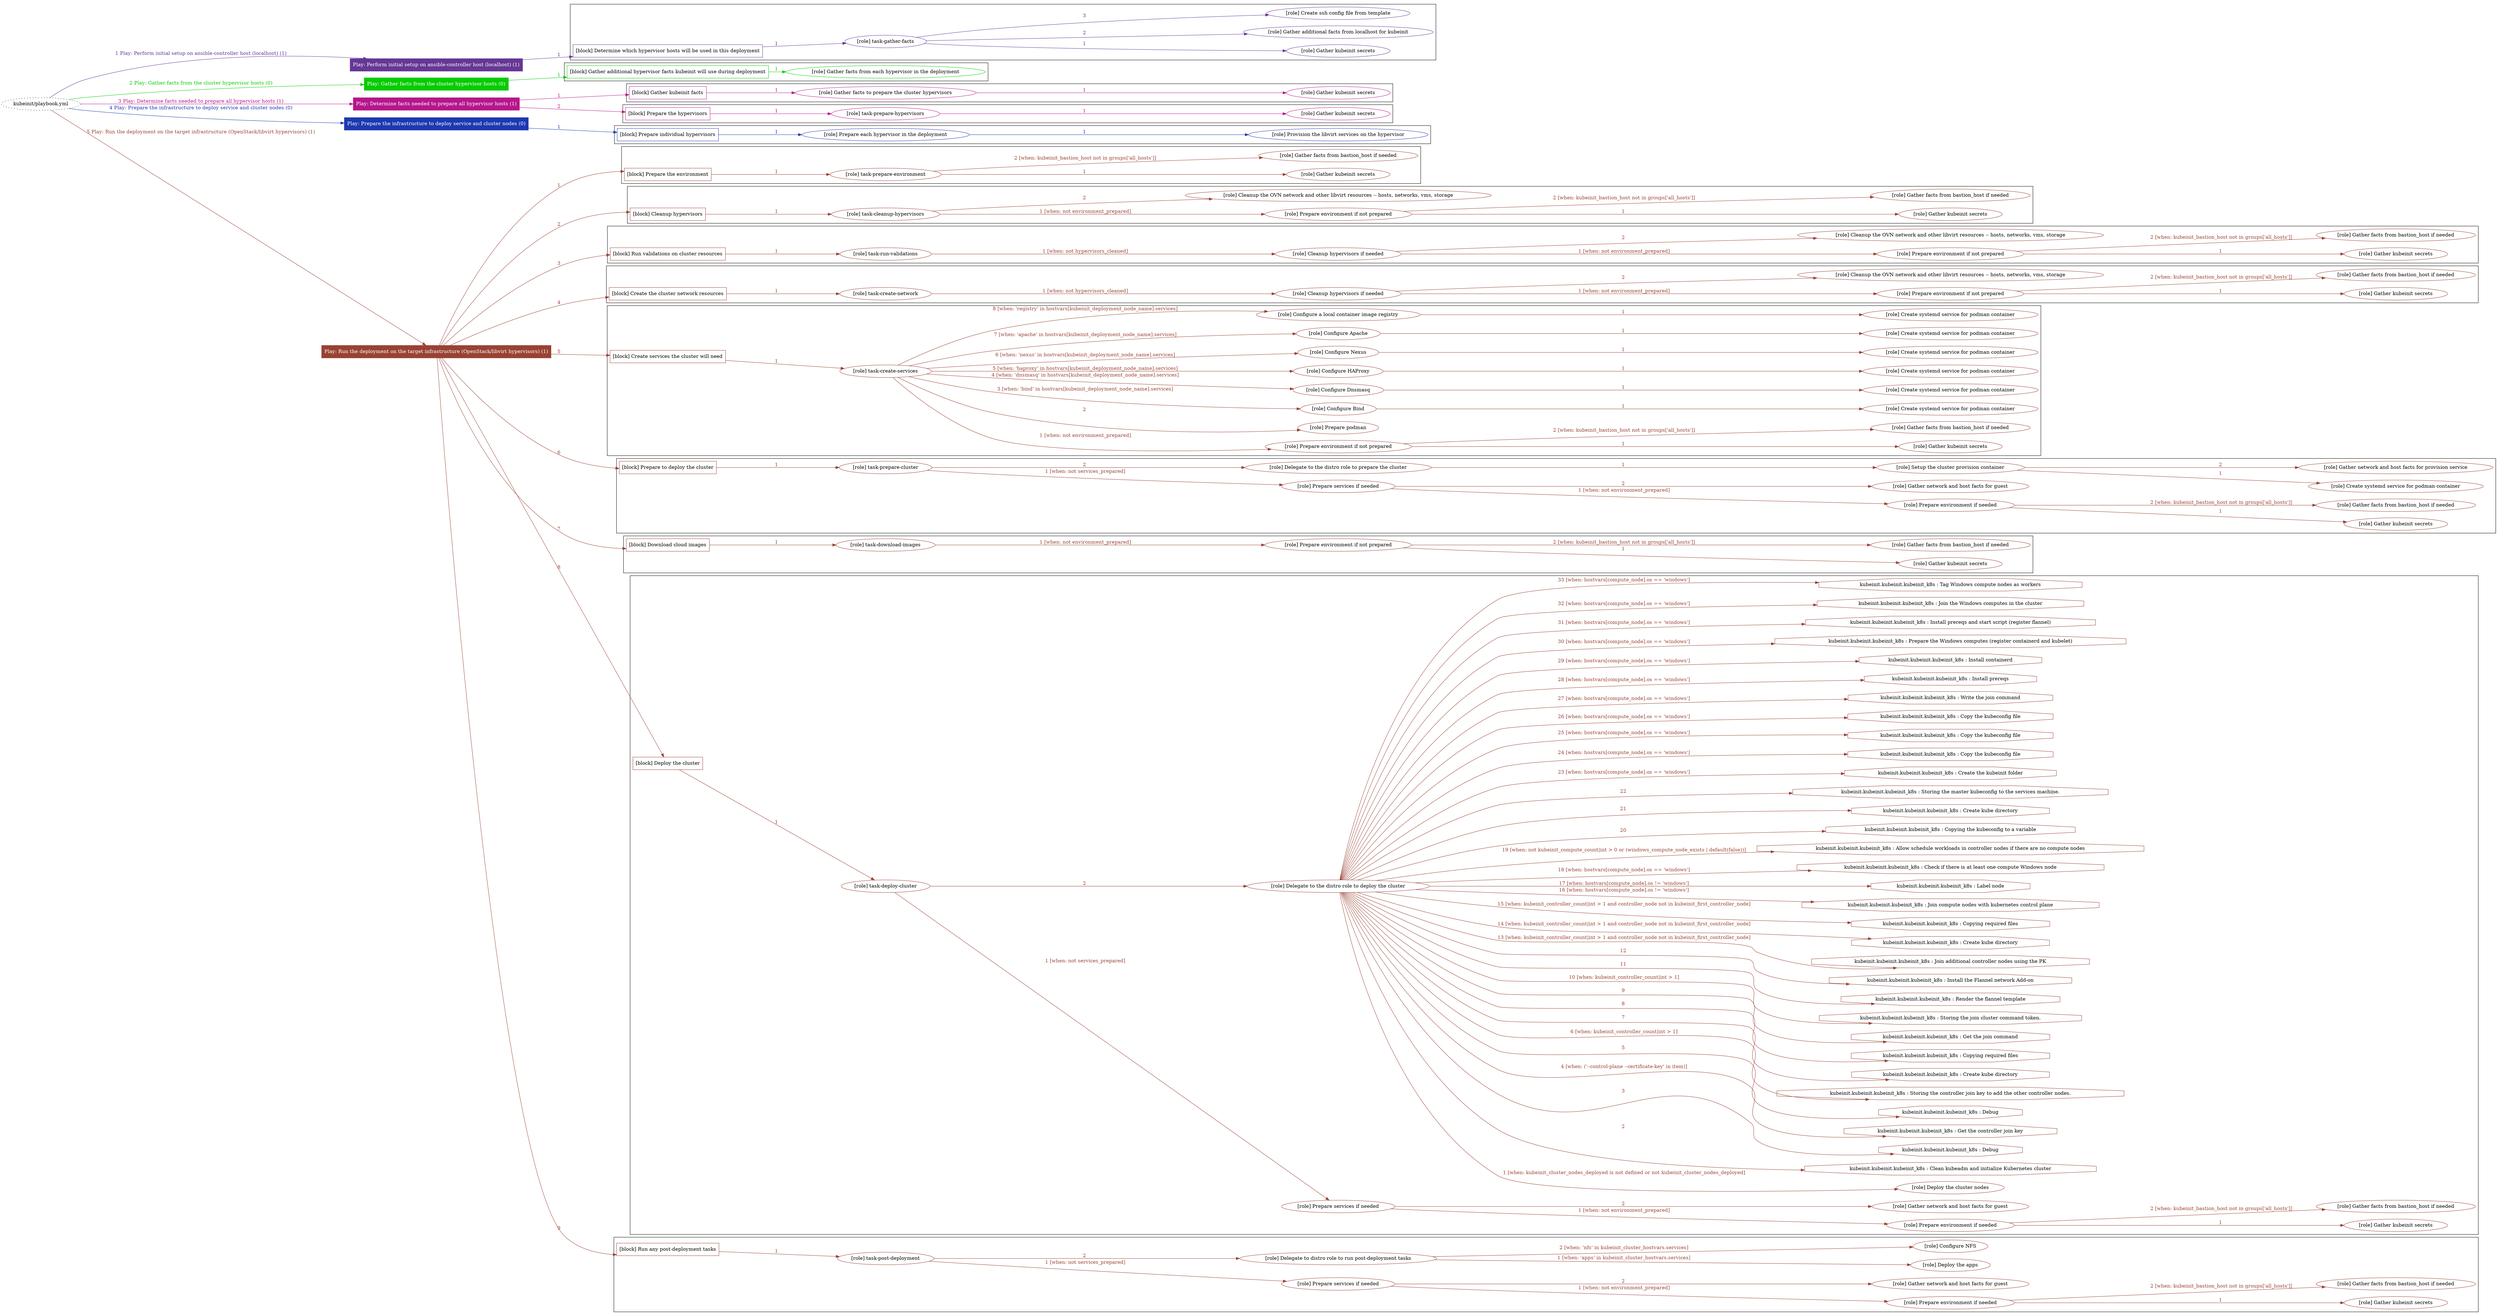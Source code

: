 digraph {
	graph [concentrate=true ordering=in rankdir=LR ratio=fill]
	edge [esep=5 sep=10]
	"kubeinit/playbook.yml" [URL="/home/runner/work/kubeinit/kubeinit/kubeinit/playbook.yml" id=playbook_f96f3fa9 style=dotted]
	"kubeinit/playbook.yml" -> play_aec3c7cb [label="1 Play: Perform initial setup on ansible-controller host (localhost) (1)" color="#663795" fontcolor="#663795" id=edge_play_aec3c7cb labeltooltip="1 Play: Perform initial setup on ansible-controller host (localhost) (1)" tooltip="1 Play: Perform initial setup on ansible-controller host (localhost) (1)"]
	subgraph "Play: Perform initial setup on ansible-controller host (localhost) (1)" {
		play_aec3c7cb [label="Play: Perform initial setup on ansible-controller host (localhost) (1)" URL="/home/runner/work/kubeinit/kubeinit/kubeinit/playbook.yml" color="#663795" fontcolor="#ffffff" id=play_aec3c7cb shape=box style=filled tooltip=localhost]
		play_aec3c7cb -> block_05f778cb [label=1 color="#663795" fontcolor="#663795" id=edge_block_05f778cb labeltooltip=1 tooltip=1]
		subgraph cluster_block_05f778cb {
			block_05f778cb [label="[block] Determine which hypervisor hosts will be used in this deployment" URL="/home/runner/work/kubeinit/kubeinit/kubeinit/playbook.yml" color="#663795" id=block_05f778cb labeltooltip="Determine which hypervisor hosts will be used in this deployment" shape=box tooltip="Determine which hypervisor hosts will be used in this deployment"]
			block_05f778cb -> role_9c7c1bd8 [label="1 " color="#663795" fontcolor="#663795" id=edge_role_9c7c1bd8 labeltooltip="1 " tooltip="1 "]
			subgraph "task-gather-facts" {
				role_9c7c1bd8 [label="[role] task-gather-facts" URL="/home/runner/work/kubeinit/kubeinit/kubeinit/playbook.yml" color="#663795" id=role_9c7c1bd8 tooltip="task-gather-facts"]
				role_9c7c1bd8 -> role_81846a9e [label="1 " color="#663795" fontcolor="#663795" id=edge_role_81846a9e labeltooltip="1 " tooltip="1 "]
				subgraph "Gather kubeinit secrets" {
					role_81846a9e [label="[role] Gather kubeinit secrets" URL="/home/runner/.ansible/collections/ansible_collections/kubeinit/kubeinit/roles/kubeinit_prepare/tasks/build_hypervisors_group.yml" color="#663795" id=role_81846a9e tooltip="Gather kubeinit secrets"]
				}
				role_9c7c1bd8 -> role_3d1c786e [label="2 " color="#663795" fontcolor="#663795" id=edge_role_3d1c786e labeltooltip="2 " tooltip="2 "]
				subgraph "Gather additional facts from localhost for kubeinit" {
					role_3d1c786e [label="[role] Gather additional facts from localhost for kubeinit" URL="/home/runner/.ansible/collections/ansible_collections/kubeinit/kubeinit/roles/kubeinit_prepare/tasks/build_hypervisors_group.yml" color="#663795" id=role_3d1c786e tooltip="Gather additional facts from localhost for kubeinit"]
				}
				role_9c7c1bd8 -> role_dae34c79 [label="3 " color="#663795" fontcolor="#663795" id=edge_role_dae34c79 labeltooltip="3 " tooltip="3 "]
				subgraph "Create ssh config file from template" {
					role_dae34c79 [label="[role] Create ssh config file from template" URL="/home/runner/.ansible/collections/ansible_collections/kubeinit/kubeinit/roles/kubeinit_prepare/tasks/build_hypervisors_group.yml" color="#663795" id=role_dae34c79 tooltip="Create ssh config file from template"]
				}
			}
		}
	}
	"kubeinit/playbook.yml" -> play_0cb3fc56 [label="2 Play: Gather facts from the cluster hypervisor hosts (0)" color="#07cb01" fontcolor="#07cb01" id=edge_play_0cb3fc56 labeltooltip="2 Play: Gather facts from the cluster hypervisor hosts (0)" tooltip="2 Play: Gather facts from the cluster hypervisor hosts (0)"]
	subgraph "Play: Gather facts from the cluster hypervisor hosts (0)" {
		play_0cb3fc56 [label="Play: Gather facts from the cluster hypervisor hosts (0)" URL="/home/runner/work/kubeinit/kubeinit/kubeinit/playbook.yml" color="#07cb01" fontcolor="#ffffff" id=play_0cb3fc56 shape=box style=filled tooltip="Play: Gather facts from the cluster hypervisor hosts (0)"]
		play_0cb3fc56 -> block_a815e21c [label=1 color="#07cb01" fontcolor="#07cb01" id=edge_block_a815e21c labeltooltip=1 tooltip=1]
		subgraph cluster_block_a815e21c {
			block_a815e21c [label="[block] Gather additional hypervisor facts kubeinit will use during deployment" URL="/home/runner/work/kubeinit/kubeinit/kubeinit/playbook.yml" color="#07cb01" id=block_a815e21c labeltooltip="Gather additional hypervisor facts kubeinit will use during deployment" shape=box tooltip="Gather additional hypervisor facts kubeinit will use during deployment"]
			block_a815e21c -> role_4f62fc64 [label="1 " color="#07cb01" fontcolor="#07cb01" id=edge_role_4f62fc64 labeltooltip="1 " tooltip="1 "]
			subgraph "Gather facts from each hypervisor in the deployment" {
				role_4f62fc64 [label="[role] Gather facts from each hypervisor in the deployment" URL="/home/runner/work/kubeinit/kubeinit/kubeinit/playbook.yml" color="#07cb01" id=role_4f62fc64 tooltip="Gather facts from each hypervisor in the deployment"]
			}
		}
	}
	"kubeinit/playbook.yml" -> play_75da4a4b [label="3 Play: Determine facts needed to prepare all hypervisor hosts (1)" color="#b6168c" fontcolor="#b6168c" id=edge_play_75da4a4b labeltooltip="3 Play: Determine facts needed to prepare all hypervisor hosts (1)" tooltip="3 Play: Determine facts needed to prepare all hypervisor hosts (1)"]
	subgraph "Play: Determine facts needed to prepare all hypervisor hosts (1)" {
		play_75da4a4b [label="Play: Determine facts needed to prepare all hypervisor hosts (1)" URL="/home/runner/work/kubeinit/kubeinit/kubeinit/playbook.yml" color="#b6168c" fontcolor="#ffffff" id=play_75da4a4b shape=box style=filled tooltip=localhost]
		play_75da4a4b -> block_38746088 [label=1 color="#b6168c" fontcolor="#b6168c" id=edge_block_38746088 labeltooltip=1 tooltip=1]
		subgraph cluster_block_38746088 {
			block_38746088 [label="[block] Gather kubeinit facts" URL="/home/runner/work/kubeinit/kubeinit/kubeinit/playbook.yml" color="#b6168c" id=block_38746088 labeltooltip="Gather kubeinit facts" shape=box tooltip="Gather kubeinit facts"]
			block_38746088 -> role_5986e239 [label="1 " color="#b6168c" fontcolor="#b6168c" id=edge_role_5986e239 labeltooltip="1 " tooltip="1 "]
			subgraph "Gather facts to prepare the cluster hypervisors" {
				role_5986e239 [label="[role] Gather facts to prepare the cluster hypervisors" URL="/home/runner/work/kubeinit/kubeinit/kubeinit/playbook.yml" color="#b6168c" id=role_5986e239 tooltip="Gather facts to prepare the cluster hypervisors"]
				role_5986e239 -> role_05c401fb [label="1 " color="#b6168c" fontcolor="#b6168c" id=edge_role_05c401fb labeltooltip="1 " tooltip="1 "]
				subgraph "Gather kubeinit secrets" {
					role_05c401fb [label="[role] Gather kubeinit secrets" URL="/home/runner/.ansible/collections/ansible_collections/kubeinit/kubeinit/roles/kubeinit_prepare/tasks/gather_kubeinit_facts.yml" color="#b6168c" id=role_05c401fb tooltip="Gather kubeinit secrets"]
				}
			}
		}
		play_75da4a4b -> block_d616ace9 [label=2 color="#b6168c" fontcolor="#b6168c" id=edge_block_d616ace9 labeltooltip=2 tooltip=2]
		subgraph cluster_block_d616ace9 {
			block_d616ace9 [label="[block] Prepare the hypervisors" URL="/home/runner/work/kubeinit/kubeinit/kubeinit/playbook.yml" color="#b6168c" id=block_d616ace9 labeltooltip="Prepare the hypervisors" shape=box tooltip="Prepare the hypervisors"]
			block_d616ace9 -> role_174b78f5 [label="1 " color="#b6168c" fontcolor="#b6168c" id=edge_role_174b78f5 labeltooltip="1 " tooltip="1 "]
			subgraph "task-prepare-hypervisors" {
				role_174b78f5 [label="[role] task-prepare-hypervisors" URL="/home/runner/work/kubeinit/kubeinit/kubeinit/playbook.yml" color="#b6168c" id=role_174b78f5 tooltip="task-prepare-hypervisors"]
				role_174b78f5 -> role_07d82dcc [label="1 " color="#b6168c" fontcolor="#b6168c" id=edge_role_07d82dcc labeltooltip="1 " tooltip="1 "]
				subgraph "Gather kubeinit secrets" {
					role_07d82dcc [label="[role] Gather kubeinit secrets" URL="/home/runner/.ansible/collections/ansible_collections/kubeinit/kubeinit/roles/kubeinit_prepare/tasks/gather_kubeinit_facts.yml" color="#b6168c" id=role_07d82dcc tooltip="Gather kubeinit secrets"]
				}
			}
		}
	}
	"kubeinit/playbook.yml" -> play_1bdc735d [label="4 Play: Prepare the infrastructure to deploy service and cluster nodes (0)" color="#1c39b0" fontcolor="#1c39b0" id=edge_play_1bdc735d labeltooltip="4 Play: Prepare the infrastructure to deploy service and cluster nodes (0)" tooltip="4 Play: Prepare the infrastructure to deploy service and cluster nodes (0)"]
	subgraph "Play: Prepare the infrastructure to deploy service and cluster nodes (0)" {
		play_1bdc735d [label="Play: Prepare the infrastructure to deploy service and cluster nodes (0)" URL="/home/runner/work/kubeinit/kubeinit/kubeinit/playbook.yml" color="#1c39b0" fontcolor="#ffffff" id=play_1bdc735d shape=box style=filled tooltip="Play: Prepare the infrastructure to deploy service and cluster nodes (0)"]
		play_1bdc735d -> block_811ba7fc [label=1 color="#1c39b0" fontcolor="#1c39b0" id=edge_block_811ba7fc labeltooltip=1 tooltip=1]
		subgraph cluster_block_811ba7fc {
			block_811ba7fc [label="[block] Prepare individual hypervisors" URL="/home/runner/work/kubeinit/kubeinit/kubeinit/playbook.yml" color="#1c39b0" id=block_811ba7fc labeltooltip="Prepare individual hypervisors" shape=box tooltip="Prepare individual hypervisors"]
			block_811ba7fc -> role_67441ead [label="1 " color="#1c39b0" fontcolor="#1c39b0" id=edge_role_67441ead labeltooltip="1 " tooltip="1 "]
			subgraph "Prepare each hypervisor in the deployment" {
				role_67441ead [label="[role] Prepare each hypervisor in the deployment" URL="/home/runner/work/kubeinit/kubeinit/kubeinit/playbook.yml" color="#1c39b0" id=role_67441ead tooltip="Prepare each hypervisor in the deployment"]
				role_67441ead -> role_dcf3b920 [label="1 " color="#1c39b0" fontcolor="#1c39b0" id=edge_role_dcf3b920 labeltooltip="1 " tooltip="1 "]
				subgraph "Provision the libvirt services on the hypervisor" {
					role_dcf3b920 [label="[role] Provision the libvirt services on the hypervisor" URL="/home/runner/.ansible/collections/ansible_collections/kubeinit/kubeinit/roles/kubeinit_prepare/tasks/prepare_hypervisor.yml" color="#1c39b0" id=role_dcf3b920 tooltip="Provision the libvirt services on the hypervisor"]
				}
			}
		}
	}
	"kubeinit/playbook.yml" -> play_3c25a0c4 [label="5 Play: Run the deployment on the target infrastructure (OpenStack/libvirt hypervisors) (1)" color="#994233" fontcolor="#994233" id=edge_play_3c25a0c4 labeltooltip="5 Play: Run the deployment on the target infrastructure (OpenStack/libvirt hypervisors) (1)" tooltip="5 Play: Run the deployment on the target infrastructure (OpenStack/libvirt hypervisors) (1)"]
	subgraph "Play: Run the deployment on the target infrastructure (OpenStack/libvirt hypervisors) (1)" {
		play_3c25a0c4 [label="Play: Run the deployment on the target infrastructure (OpenStack/libvirt hypervisors) (1)" URL="/home/runner/work/kubeinit/kubeinit/kubeinit/playbook.yml" color="#994233" fontcolor="#ffffff" id=play_3c25a0c4 shape=box style=filled tooltip=localhost]
		play_3c25a0c4 -> block_58b02341 [label=1 color="#994233" fontcolor="#994233" id=edge_block_58b02341 labeltooltip=1 tooltip=1]
		subgraph cluster_block_58b02341 {
			block_58b02341 [label="[block] Prepare the environment" URL="/home/runner/work/kubeinit/kubeinit/kubeinit/playbook.yml" color="#994233" id=block_58b02341 labeltooltip="Prepare the environment" shape=box tooltip="Prepare the environment"]
			block_58b02341 -> role_ea34195d [label="1 " color="#994233" fontcolor="#994233" id=edge_role_ea34195d labeltooltip="1 " tooltip="1 "]
			subgraph "task-prepare-environment" {
				role_ea34195d [label="[role] task-prepare-environment" URL="/home/runner/work/kubeinit/kubeinit/kubeinit/playbook.yml" color="#994233" id=role_ea34195d tooltip="task-prepare-environment"]
				role_ea34195d -> role_36fb1da9 [label="1 " color="#994233" fontcolor="#994233" id=edge_role_36fb1da9 labeltooltip="1 " tooltip="1 "]
				subgraph "Gather kubeinit secrets" {
					role_36fb1da9 [label="[role] Gather kubeinit secrets" URL="/home/runner/.ansible/collections/ansible_collections/kubeinit/kubeinit/roles/kubeinit_prepare/tasks/gather_kubeinit_facts.yml" color="#994233" id=role_36fb1da9 tooltip="Gather kubeinit secrets"]
				}
				role_ea34195d -> role_6c4feed4 [label="2 [when: kubeinit_bastion_host not in groups['all_hosts']]" color="#994233" fontcolor="#994233" id=edge_role_6c4feed4 labeltooltip="2 [when: kubeinit_bastion_host not in groups['all_hosts']]" tooltip="2 [when: kubeinit_bastion_host not in groups['all_hosts']]"]
				subgraph "Gather facts from bastion_host if needed" {
					role_6c4feed4 [label="[role] Gather facts from bastion_host if needed" URL="/home/runner/.ansible/collections/ansible_collections/kubeinit/kubeinit/roles/kubeinit_prepare/tasks/main.yml" color="#994233" id=role_6c4feed4 tooltip="Gather facts from bastion_host if needed"]
				}
			}
		}
		play_3c25a0c4 -> block_2bbed6a7 [label=2 color="#994233" fontcolor="#994233" id=edge_block_2bbed6a7 labeltooltip=2 tooltip=2]
		subgraph cluster_block_2bbed6a7 {
			block_2bbed6a7 [label="[block] Cleanup hypervisors" URL="/home/runner/work/kubeinit/kubeinit/kubeinit/playbook.yml" color="#994233" id=block_2bbed6a7 labeltooltip="Cleanup hypervisors" shape=box tooltip="Cleanup hypervisors"]
			block_2bbed6a7 -> role_1b03c4cc [label="1 " color="#994233" fontcolor="#994233" id=edge_role_1b03c4cc labeltooltip="1 " tooltip="1 "]
			subgraph "task-cleanup-hypervisors" {
				role_1b03c4cc [label="[role] task-cleanup-hypervisors" URL="/home/runner/work/kubeinit/kubeinit/kubeinit/playbook.yml" color="#994233" id=role_1b03c4cc tooltip="task-cleanup-hypervisors"]
				role_1b03c4cc -> role_ef06d37c [label="1 [when: not environment_prepared]" color="#994233" fontcolor="#994233" id=edge_role_ef06d37c labeltooltip="1 [when: not environment_prepared]" tooltip="1 [when: not environment_prepared]"]
				subgraph "Prepare environment if not prepared" {
					role_ef06d37c [label="[role] Prepare environment if not prepared" URL="/home/runner/.ansible/collections/ansible_collections/kubeinit/kubeinit/roles/kubeinit_libvirt/tasks/cleanup_hypervisors.yml" color="#994233" id=role_ef06d37c tooltip="Prepare environment if not prepared"]
					role_ef06d37c -> role_74f1fec1 [label="1 " color="#994233" fontcolor="#994233" id=edge_role_74f1fec1 labeltooltip="1 " tooltip="1 "]
					subgraph "Gather kubeinit secrets" {
						role_74f1fec1 [label="[role] Gather kubeinit secrets" URL="/home/runner/.ansible/collections/ansible_collections/kubeinit/kubeinit/roles/kubeinit_prepare/tasks/gather_kubeinit_facts.yml" color="#994233" id=role_74f1fec1 tooltip="Gather kubeinit secrets"]
					}
					role_ef06d37c -> role_f5ab724f [label="2 [when: kubeinit_bastion_host not in groups['all_hosts']]" color="#994233" fontcolor="#994233" id=edge_role_f5ab724f labeltooltip="2 [when: kubeinit_bastion_host not in groups['all_hosts']]" tooltip="2 [when: kubeinit_bastion_host not in groups['all_hosts']]"]
					subgraph "Gather facts from bastion_host if needed" {
						role_f5ab724f [label="[role] Gather facts from bastion_host if needed" URL="/home/runner/.ansible/collections/ansible_collections/kubeinit/kubeinit/roles/kubeinit_prepare/tasks/main.yml" color="#994233" id=role_f5ab724f tooltip="Gather facts from bastion_host if needed"]
					}
				}
				role_1b03c4cc -> role_42e23e39 [label="2 " color="#994233" fontcolor="#994233" id=edge_role_42e23e39 labeltooltip="2 " tooltip="2 "]
				subgraph "Cleanup the OVN network and other libvirt resources -- hosts, networks, vms, storage" {
					role_42e23e39 [label="[role] Cleanup the OVN network and other libvirt resources -- hosts, networks, vms, storage" URL="/home/runner/.ansible/collections/ansible_collections/kubeinit/kubeinit/roles/kubeinit_libvirt/tasks/cleanup_hypervisors.yml" color="#994233" id=role_42e23e39 tooltip="Cleanup the OVN network and other libvirt resources -- hosts, networks, vms, storage"]
				}
			}
		}
		play_3c25a0c4 -> block_302e526f [label=3 color="#994233" fontcolor="#994233" id=edge_block_302e526f labeltooltip=3 tooltip=3]
		subgraph cluster_block_302e526f {
			block_302e526f [label="[block] Run validations on cluster resources" URL="/home/runner/work/kubeinit/kubeinit/kubeinit/playbook.yml" color="#994233" id=block_302e526f labeltooltip="Run validations on cluster resources" shape=box tooltip="Run validations on cluster resources"]
			block_302e526f -> role_7fe52261 [label="1 " color="#994233" fontcolor="#994233" id=edge_role_7fe52261 labeltooltip="1 " tooltip="1 "]
			subgraph "task-run-validations" {
				role_7fe52261 [label="[role] task-run-validations" URL="/home/runner/work/kubeinit/kubeinit/kubeinit/playbook.yml" color="#994233" id=role_7fe52261 tooltip="task-run-validations"]
				role_7fe52261 -> role_01888fa5 [label="1 [when: not hypervisors_cleaned]" color="#994233" fontcolor="#994233" id=edge_role_01888fa5 labeltooltip="1 [when: not hypervisors_cleaned]" tooltip="1 [when: not hypervisors_cleaned]"]
				subgraph "Cleanup hypervisors if needed" {
					role_01888fa5 [label="[role] Cleanup hypervisors if needed" URL="/home/runner/.ansible/collections/ansible_collections/kubeinit/kubeinit/roles/kubeinit_validations/tasks/main.yml" color="#994233" id=role_01888fa5 tooltip="Cleanup hypervisors if needed"]
					role_01888fa5 -> role_a60b2408 [label="1 [when: not environment_prepared]" color="#994233" fontcolor="#994233" id=edge_role_a60b2408 labeltooltip="1 [when: not environment_prepared]" tooltip="1 [when: not environment_prepared]"]
					subgraph "Prepare environment if not prepared" {
						role_a60b2408 [label="[role] Prepare environment if not prepared" URL="/home/runner/.ansible/collections/ansible_collections/kubeinit/kubeinit/roles/kubeinit_libvirt/tasks/cleanup_hypervisors.yml" color="#994233" id=role_a60b2408 tooltip="Prepare environment if not prepared"]
						role_a60b2408 -> role_68244581 [label="1 " color="#994233" fontcolor="#994233" id=edge_role_68244581 labeltooltip="1 " tooltip="1 "]
						subgraph "Gather kubeinit secrets" {
							role_68244581 [label="[role] Gather kubeinit secrets" URL="/home/runner/.ansible/collections/ansible_collections/kubeinit/kubeinit/roles/kubeinit_prepare/tasks/gather_kubeinit_facts.yml" color="#994233" id=role_68244581 tooltip="Gather kubeinit secrets"]
						}
						role_a60b2408 -> role_b91ca5e0 [label="2 [when: kubeinit_bastion_host not in groups['all_hosts']]" color="#994233" fontcolor="#994233" id=edge_role_b91ca5e0 labeltooltip="2 [when: kubeinit_bastion_host not in groups['all_hosts']]" tooltip="2 [when: kubeinit_bastion_host not in groups['all_hosts']]"]
						subgraph "Gather facts from bastion_host if needed" {
							role_b91ca5e0 [label="[role] Gather facts from bastion_host if needed" URL="/home/runner/.ansible/collections/ansible_collections/kubeinit/kubeinit/roles/kubeinit_prepare/tasks/main.yml" color="#994233" id=role_b91ca5e0 tooltip="Gather facts from bastion_host if needed"]
						}
					}
					role_01888fa5 -> role_f4f8b9a3 [label="2 " color="#994233" fontcolor="#994233" id=edge_role_f4f8b9a3 labeltooltip="2 " tooltip="2 "]
					subgraph "Cleanup the OVN network and other libvirt resources -- hosts, networks, vms, storage" {
						role_f4f8b9a3 [label="[role] Cleanup the OVN network and other libvirt resources -- hosts, networks, vms, storage" URL="/home/runner/.ansible/collections/ansible_collections/kubeinit/kubeinit/roles/kubeinit_libvirt/tasks/cleanup_hypervisors.yml" color="#994233" id=role_f4f8b9a3 tooltip="Cleanup the OVN network and other libvirt resources -- hosts, networks, vms, storage"]
					}
				}
			}
		}
		play_3c25a0c4 -> block_597f382d [label=4 color="#994233" fontcolor="#994233" id=edge_block_597f382d labeltooltip=4 tooltip=4]
		subgraph cluster_block_597f382d {
			block_597f382d [label="[block] Create the cluster network resources" URL="/home/runner/work/kubeinit/kubeinit/kubeinit/playbook.yml" color="#994233" id=block_597f382d labeltooltip="Create the cluster network resources" shape=box tooltip="Create the cluster network resources"]
			block_597f382d -> role_bb3afc47 [label="1 " color="#994233" fontcolor="#994233" id=edge_role_bb3afc47 labeltooltip="1 " tooltip="1 "]
			subgraph "task-create-network" {
				role_bb3afc47 [label="[role] task-create-network" URL="/home/runner/work/kubeinit/kubeinit/kubeinit/playbook.yml" color="#994233" id=role_bb3afc47 tooltip="task-create-network"]
				role_bb3afc47 -> role_58db7e68 [label="1 [when: not hypervisors_cleaned]" color="#994233" fontcolor="#994233" id=edge_role_58db7e68 labeltooltip="1 [when: not hypervisors_cleaned]" tooltip="1 [when: not hypervisors_cleaned]"]
				subgraph "Cleanup hypervisors if needed" {
					role_58db7e68 [label="[role] Cleanup hypervisors if needed" URL="/home/runner/.ansible/collections/ansible_collections/kubeinit/kubeinit/roles/kubeinit_libvirt/tasks/create_network.yml" color="#994233" id=role_58db7e68 tooltip="Cleanup hypervisors if needed"]
					role_58db7e68 -> role_113fcab6 [label="1 [when: not environment_prepared]" color="#994233" fontcolor="#994233" id=edge_role_113fcab6 labeltooltip="1 [when: not environment_prepared]" tooltip="1 [when: not environment_prepared]"]
					subgraph "Prepare environment if not prepared" {
						role_113fcab6 [label="[role] Prepare environment if not prepared" URL="/home/runner/.ansible/collections/ansible_collections/kubeinit/kubeinit/roles/kubeinit_libvirt/tasks/cleanup_hypervisors.yml" color="#994233" id=role_113fcab6 tooltip="Prepare environment if not prepared"]
						role_113fcab6 -> role_04d333d4 [label="1 " color="#994233" fontcolor="#994233" id=edge_role_04d333d4 labeltooltip="1 " tooltip="1 "]
						subgraph "Gather kubeinit secrets" {
							role_04d333d4 [label="[role] Gather kubeinit secrets" URL="/home/runner/.ansible/collections/ansible_collections/kubeinit/kubeinit/roles/kubeinit_prepare/tasks/gather_kubeinit_facts.yml" color="#994233" id=role_04d333d4 tooltip="Gather kubeinit secrets"]
						}
						role_113fcab6 -> role_a59bc321 [label="2 [when: kubeinit_bastion_host not in groups['all_hosts']]" color="#994233" fontcolor="#994233" id=edge_role_a59bc321 labeltooltip="2 [when: kubeinit_bastion_host not in groups['all_hosts']]" tooltip="2 [when: kubeinit_bastion_host not in groups['all_hosts']]"]
						subgraph "Gather facts from bastion_host if needed" {
							role_a59bc321 [label="[role] Gather facts from bastion_host if needed" URL="/home/runner/.ansible/collections/ansible_collections/kubeinit/kubeinit/roles/kubeinit_prepare/tasks/main.yml" color="#994233" id=role_a59bc321 tooltip="Gather facts from bastion_host if needed"]
						}
					}
					role_58db7e68 -> role_1bffaf65 [label="2 " color="#994233" fontcolor="#994233" id=edge_role_1bffaf65 labeltooltip="2 " tooltip="2 "]
					subgraph "Cleanup the OVN network and other libvirt resources -- hosts, networks, vms, storage" {
						role_1bffaf65 [label="[role] Cleanup the OVN network and other libvirt resources -- hosts, networks, vms, storage" URL="/home/runner/.ansible/collections/ansible_collections/kubeinit/kubeinit/roles/kubeinit_libvirt/tasks/cleanup_hypervisors.yml" color="#994233" id=role_1bffaf65 tooltip="Cleanup the OVN network and other libvirt resources -- hosts, networks, vms, storage"]
					}
				}
			}
		}
		play_3c25a0c4 -> block_b02f0729 [label=5 color="#994233" fontcolor="#994233" id=edge_block_b02f0729 labeltooltip=5 tooltip=5]
		subgraph cluster_block_b02f0729 {
			block_b02f0729 [label="[block] Create services the cluster will need" URL="/home/runner/work/kubeinit/kubeinit/kubeinit/playbook.yml" color="#994233" id=block_b02f0729 labeltooltip="Create services the cluster will need" shape=box tooltip="Create services the cluster will need"]
			block_b02f0729 -> role_e4f91703 [label="1 " color="#994233" fontcolor="#994233" id=edge_role_e4f91703 labeltooltip="1 " tooltip="1 "]
			subgraph "task-create-services" {
				role_e4f91703 [label="[role] task-create-services" URL="/home/runner/work/kubeinit/kubeinit/kubeinit/playbook.yml" color="#994233" id=role_e4f91703 tooltip="task-create-services"]
				role_e4f91703 -> role_c7feb01d [label="1 [when: not environment_prepared]" color="#994233" fontcolor="#994233" id=edge_role_c7feb01d labeltooltip="1 [when: not environment_prepared]" tooltip="1 [when: not environment_prepared]"]
				subgraph "Prepare environment if not prepared" {
					role_c7feb01d [label="[role] Prepare environment if not prepared" URL="/home/runner/.ansible/collections/ansible_collections/kubeinit/kubeinit/roles/kubeinit_services/tasks/main.yml" color="#994233" id=role_c7feb01d tooltip="Prepare environment if not prepared"]
					role_c7feb01d -> role_6a88e923 [label="1 " color="#994233" fontcolor="#994233" id=edge_role_6a88e923 labeltooltip="1 " tooltip="1 "]
					subgraph "Gather kubeinit secrets" {
						role_6a88e923 [label="[role] Gather kubeinit secrets" URL="/home/runner/.ansible/collections/ansible_collections/kubeinit/kubeinit/roles/kubeinit_prepare/tasks/gather_kubeinit_facts.yml" color="#994233" id=role_6a88e923 tooltip="Gather kubeinit secrets"]
					}
					role_c7feb01d -> role_ccb85140 [label="2 [when: kubeinit_bastion_host not in groups['all_hosts']]" color="#994233" fontcolor="#994233" id=edge_role_ccb85140 labeltooltip="2 [when: kubeinit_bastion_host not in groups['all_hosts']]" tooltip="2 [when: kubeinit_bastion_host not in groups['all_hosts']]"]
					subgraph "Gather facts from bastion_host if needed" {
						role_ccb85140 [label="[role] Gather facts from bastion_host if needed" URL="/home/runner/.ansible/collections/ansible_collections/kubeinit/kubeinit/roles/kubeinit_prepare/tasks/main.yml" color="#994233" id=role_ccb85140 tooltip="Gather facts from bastion_host if needed"]
					}
				}
				role_e4f91703 -> role_386a6d30 [label="2 " color="#994233" fontcolor="#994233" id=edge_role_386a6d30 labeltooltip="2 " tooltip="2 "]
				subgraph "Prepare podman" {
					role_386a6d30 [label="[role] Prepare podman" URL="/home/runner/.ansible/collections/ansible_collections/kubeinit/kubeinit/roles/kubeinit_services/tasks/00_create_service_pod.yml" color="#994233" id=role_386a6d30 tooltip="Prepare podman"]
				}
				role_e4f91703 -> role_5693775f [label="3 [when: 'bind' in hostvars[kubeinit_deployment_node_name].services]" color="#994233" fontcolor="#994233" id=edge_role_5693775f labeltooltip="3 [when: 'bind' in hostvars[kubeinit_deployment_node_name].services]" tooltip="3 [when: 'bind' in hostvars[kubeinit_deployment_node_name].services]"]
				subgraph "Configure Bind" {
					role_5693775f [label="[role] Configure Bind" URL="/home/runner/.ansible/collections/ansible_collections/kubeinit/kubeinit/roles/kubeinit_services/tasks/start_services_containers.yml" color="#994233" id=role_5693775f tooltip="Configure Bind"]
					role_5693775f -> role_bf05b5ea [label="1 " color="#994233" fontcolor="#994233" id=edge_role_bf05b5ea labeltooltip="1 " tooltip="1 "]
					subgraph "Create systemd service for podman container" {
						role_bf05b5ea [label="[role] Create systemd service for podman container" URL="/home/runner/.ansible/collections/ansible_collections/kubeinit/kubeinit/roles/kubeinit_bind/tasks/main.yml" color="#994233" id=role_bf05b5ea tooltip="Create systemd service for podman container"]
					}
				}
				role_e4f91703 -> role_9c65a94d [label="4 [when: 'dnsmasq' in hostvars[kubeinit_deployment_node_name].services]" color="#994233" fontcolor="#994233" id=edge_role_9c65a94d labeltooltip="4 [when: 'dnsmasq' in hostvars[kubeinit_deployment_node_name].services]" tooltip="4 [when: 'dnsmasq' in hostvars[kubeinit_deployment_node_name].services]"]
				subgraph "Configure Dnsmasq" {
					role_9c65a94d [label="[role] Configure Dnsmasq" URL="/home/runner/.ansible/collections/ansible_collections/kubeinit/kubeinit/roles/kubeinit_services/tasks/start_services_containers.yml" color="#994233" id=role_9c65a94d tooltip="Configure Dnsmasq"]
					role_9c65a94d -> role_a9488583 [label="1 " color="#994233" fontcolor="#994233" id=edge_role_a9488583 labeltooltip="1 " tooltip="1 "]
					subgraph "Create systemd service for podman container" {
						role_a9488583 [label="[role] Create systemd service for podman container" URL="/home/runner/.ansible/collections/ansible_collections/kubeinit/kubeinit/roles/kubeinit_dnsmasq/tasks/main.yml" color="#994233" id=role_a9488583 tooltip="Create systemd service for podman container"]
					}
				}
				role_e4f91703 -> role_bae841b3 [label="5 [when: 'haproxy' in hostvars[kubeinit_deployment_node_name].services]" color="#994233" fontcolor="#994233" id=edge_role_bae841b3 labeltooltip="5 [when: 'haproxy' in hostvars[kubeinit_deployment_node_name].services]" tooltip="5 [when: 'haproxy' in hostvars[kubeinit_deployment_node_name].services]"]
				subgraph "Configure HAProxy" {
					role_bae841b3 [label="[role] Configure HAProxy" URL="/home/runner/.ansible/collections/ansible_collections/kubeinit/kubeinit/roles/kubeinit_services/tasks/start_services_containers.yml" color="#994233" id=role_bae841b3 tooltip="Configure HAProxy"]
					role_bae841b3 -> role_c1437859 [label="1 " color="#994233" fontcolor="#994233" id=edge_role_c1437859 labeltooltip="1 " tooltip="1 "]
					subgraph "Create systemd service for podman container" {
						role_c1437859 [label="[role] Create systemd service for podman container" URL="/home/runner/.ansible/collections/ansible_collections/kubeinit/kubeinit/roles/kubeinit_haproxy/tasks/main.yml" color="#994233" id=role_c1437859 tooltip="Create systemd service for podman container"]
					}
				}
				role_e4f91703 -> role_e7c02ee0 [label="6 [when: 'nexus' in hostvars[kubeinit_deployment_node_name].services]" color="#994233" fontcolor="#994233" id=edge_role_e7c02ee0 labeltooltip="6 [when: 'nexus' in hostvars[kubeinit_deployment_node_name].services]" tooltip="6 [when: 'nexus' in hostvars[kubeinit_deployment_node_name].services]"]
				subgraph "Configure Nexus" {
					role_e7c02ee0 [label="[role] Configure Nexus" URL="/home/runner/.ansible/collections/ansible_collections/kubeinit/kubeinit/roles/kubeinit_services/tasks/start_services_containers.yml" color="#994233" id=role_e7c02ee0 tooltip="Configure Nexus"]
					role_e7c02ee0 -> role_2545e192 [label="1 " color="#994233" fontcolor="#994233" id=edge_role_2545e192 labeltooltip="1 " tooltip="1 "]
					subgraph "Create systemd service for podman container" {
						role_2545e192 [label="[role] Create systemd service for podman container" URL="/home/runner/.ansible/collections/ansible_collections/kubeinit/kubeinit/roles/kubeinit_nexus/tasks/main.yml" color="#994233" id=role_2545e192 tooltip="Create systemd service for podman container"]
					}
				}
				role_e4f91703 -> role_b40972e0 [label="7 [when: 'apache' in hostvars[kubeinit_deployment_node_name].services]" color="#994233" fontcolor="#994233" id=edge_role_b40972e0 labeltooltip="7 [when: 'apache' in hostvars[kubeinit_deployment_node_name].services]" tooltip="7 [when: 'apache' in hostvars[kubeinit_deployment_node_name].services]"]
				subgraph "Configure Apache" {
					role_b40972e0 [label="[role] Configure Apache" URL="/home/runner/.ansible/collections/ansible_collections/kubeinit/kubeinit/roles/kubeinit_services/tasks/start_services_containers.yml" color="#994233" id=role_b40972e0 tooltip="Configure Apache"]
					role_b40972e0 -> role_53aedc3c [label="1 " color="#994233" fontcolor="#994233" id=edge_role_53aedc3c labeltooltip="1 " tooltip="1 "]
					subgraph "Create systemd service for podman container" {
						role_53aedc3c [label="[role] Create systemd service for podman container" URL="/home/runner/.ansible/collections/ansible_collections/kubeinit/kubeinit/roles/kubeinit_apache/tasks/main.yml" color="#994233" id=role_53aedc3c tooltip="Create systemd service for podman container"]
					}
				}
				role_e4f91703 -> role_a570e5d1 [label="8 [when: 'registry' in hostvars[kubeinit_deployment_node_name].services]" color="#994233" fontcolor="#994233" id=edge_role_a570e5d1 labeltooltip="8 [when: 'registry' in hostvars[kubeinit_deployment_node_name].services]" tooltip="8 [when: 'registry' in hostvars[kubeinit_deployment_node_name].services]"]
				subgraph "Configure a local container image registry" {
					role_a570e5d1 [label="[role] Configure a local container image registry" URL="/home/runner/.ansible/collections/ansible_collections/kubeinit/kubeinit/roles/kubeinit_services/tasks/start_services_containers.yml" color="#994233" id=role_a570e5d1 tooltip="Configure a local container image registry"]
					role_a570e5d1 -> role_0c0f8131 [label="1 " color="#994233" fontcolor="#994233" id=edge_role_0c0f8131 labeltooltip="1 " tooltip="1 "]
					subgraph "Create systemd service for podman container" {
						role_0c0f8131 [label="[role] Create systemd service for podman container" URL="/home/runner/.ansible/collections/ansible_collections/kubeinit/kubeinit/roles/kubeinit_registry/tasks/main.yml" color="#994233" id=role_0c0f8131 tooltip="Create systemd service for podman container"]
					}
				}
			}
		}
		play_3c25a0c4 -> block_d611075c [label=6 color="#994233" fontcolor="#994233" id=edge_block_d611075c labeltooltip=6 tooltip=6]
		subgraph cluster_block_d611075c {
			block_d611075c [label="[block] Prepare to deploy the cluster" URL="/home/runner/work/kubeinit/kubeinit/kubeinit/playbook.yml" color="#994233" id=block_d611075c labeltooltip="Prepare to deploy the cluster" shape=box tooltip="Prepare to deploy the cluster"]
			block_d611075c -> role_60257252 [label="1 " color="#994233" fontcolor="#994233" id=edge_role_60257252 labeltooltip="1 " tooltip="1 "]
			subgraph "task-prepare-cluster" {
				role_60257252 [label="[role] task-prepare-cluster" URL="/home/runner/work/kubeinit/kubeinit/kubeinit/playbook.yml" color="#994233" id=role_60257252 tooltip="task-prepare-cluster"]
				role_60257252 -> role_f29c0a00 [label="1 [when: not services_prepared]" color="#994233" fontcolor="#994233" id=edge_role_f29c0a00 labeltooltip="1 [when: not services_prepared]" tooltip="1 [when: not services_prepared]"]
				subgraph "Prepare services if needed" {
					role_f29c0a00 [label="[role] Prepare services if needed" URL="/home/runner/.ansible/collections/ansible_collections/kubeinit/kubeinit/roles/kubeinit_prepare/tasks/prepare_cluster.yml" color="#994233" id=role_f29c0a00 tooltip="Prepare services if needed"]
					role_f29c0a00 -> role_47ea9e72 [label="1 [when: not environment_prepared]" color="#994233" fontcolor="#994233" id=edge_role_47ea9e72 labeltooltip="1 [when: not environment_prepared]" tooltip="1 [when: not environment_prepared]"]
					subgraph "Prepare environment if needed" {
						role_47ea9e72 [label="[role] Prepare environment if needed" URL="/home/runner/.ansible/collections/ansible_collections/kubeinit/kubeinit/roles/kubeinit_services/tasks/prepare_services.yml" color="#994233" id=role_47ea9e72 tooltip="Prepare environment if needed"]
						role_47ea9e72 -> role_23c38ed9 [label="1 " color="#994233" fontcolor="#994233" id=edge_role_23c38ed9 labeltooltip="1 " tooltip="1 "]
						subgraph "Gather kubeinit secrets" {
							role_23c38ed9 [label="[role] Gather kubeinit secrets" URL="/home/runner/.ansible/collections/ansible_collections/kubeinit/kubeinit/roles/kubeinit_prepare/tasks/gather_kubeinit_facts.yml" color="#994233" id=role_23c38ed9 tooltip="Gather kubeinit secrets"]
						}
						role_47ea9e72 -> role_b9324cbe [label="2 [when: kubeinit_bastion_host not in groups['all_hosts']]" color="#994233" fontcolor="#994233" id=edge_role_b9324cbe labeltooltip="2 [when: kubeinit_bastion_host not in groups['all_hosts']]" tooltip="2 [when: kubeinit_bastion_host not in groups['all_hosts']]"]
						subgraph "Gather facts from bastion_host if needed" {
							role_b9324cbe [label="[role] Gather facts from bastion_host if needed" URL="/home/runner/.ansible/collections/ansible_collections/kubeinit/kubeinit/roles/kubeinit_prepare/tasks/main.yml" color="#994233" id=role_b9324cbe tooltip="Gather facts from bastion_host if needed"]
						}
					}
					role_f29c0a00 -> role_b8b79ea5 [label="2 " color="#994233" fontcolor="#994233" id=edge_role_b8b79ea5 labeltooltip="2 " tooltip="2 "]
					subgraph "Gather network and host facts for guest" {
						role_b8b79ea5 [label="[role] Gather network and host facts for guest" URL="/home/runner/.ansible/collections/ansible_collections/kubeinit/kubeinit/roles/kubeinit_services/tasks/prepare_services.yml" color="#994233" id=role_b8b79ea5 tooltip="Gather network and host facts for guest"]
					}
				}
				role_60257252 -> role_f504106a [label="2 " color="#994233" fontcolor="#994233" id=edge_role_f504106a labeltooltip="2 " tooltip="2 "]
				subgraph "Delegate to the distro role to prepare the cluster" {
					role_f504106a [label="[role] Delegate to the distro role to prepare the cluster" URL="/home/runner/.ansible/collections/ansible_collections/kubeinit/kubeinit/roles/kubeinit_prepare/tasks/prepare_cluster.yml" color="#994233" id=role_f504106a tooltip="Delegate to the distro role to prepare the cluster"]
					role_f504106a -> role_29866045 [label="1 " color="#994233" fontcolor="#994233" id=edge_role_29866045 labeltooltip="1 " tooltip="1 "]
					subgraph "Setup the cluster provision container" {
						role_29866045 [label="[role] Setup the cluster provision container" URL="/home/runner/.ansible/collections/ansible_collections/kubeinit/kubeinit/roles/kubeinit_k8s/tasks/prepare_cluster.yml" color="#994233" id=role_29866045 tooltip="Setup the cluster provision container"]
						role_29866045 -> role_5af49b78 [label="1 " color="#994233" fontcolor="#994233" id=edge_role_5af49b78 labeltooltip="1 " tooltip="1 "]
						subgraph "Create systemd service for podman container" {
							role_5af49b78 [label="[role] Create systemd service for podman container" URL="/home/runner/.ansible/collections/ansible_collections/kubeinit/kubeinit/roles/kubeinit_services/tasks/create_provision_container.yml" color="#994233" id=role_5af49b78 tooltip="Create systemd service for podman container"]
						}
						role_29866045 -> role_1ca694ac [label="2 " color="#994233" fontcolor="#994233" id=edge_role_1ca694ac labeltooltip="2 " tooltip="2 "]
						subgraph "Gather network and host facts for provision service" {
							role_1ca694ac [label="[role] Gather network and host facts for provision service" URL="/home/runner/.ansible/collections/ansible_collections/kubeinit/kubeinit/roles/kubeinit_services/tasks/create_provision_container.yml" color="#994233" id=role_1ca694ac tooltip="Gather network and host facts for provision service"]
						}
					}
				}
			}
		}
		play_3c25a0c4 -> block_b5ee8157 [label=7 color="#994233" fontcolor="#994233" id=edge_block_b5ee8157 labeltooltip=7 tooltip=7]
		subgraph cluster_block_b5ee8157 {
			block_b5ee8157 [label="[block] Download cloud images" URL="/home/runner/work/kubeinit/kubeinit/kubeinit/playbook.yml" color="#994233" id=block_b5ee8157 labeltooltip="Download cloud images" shape=box tooltip="Download cloud images"]
			block_b5ee8157 -> role_c50daff5 [label="1 " color="#994233" fontcolor="#994233" id=edge_role_c50daff5 labeltooltip="1 " tooltip="1 "]
			subgraph "task-download-images" {
				role_c50daff5 [label="[role] task-download-images" URL="/home/runner/work/kubeinit/kubeinit/kubeinit/playbook.yml" color="#994233" id=role_c50daff5 tooltip="task-download-images"]
				role_c50daff5 -> role_fbf8520f [label="1 [when: not environment_prepared]" color="#994233" fontcolor="#994233" id=edge_role_fbf8520f labeltooltip="1 [when: not environment_prepared]" tooltip="1 [when: not environment_prepared]"]
				subgraph "Prepare environment if not prepared" {
					role_fbf8520f [label="[role] Prepare environment if not prepared" URL="/home/runner/.ansible/collections/ansible_collections/kubeinit/kubeinit/roles/kubeinit_libvirt/tasks/download_cloud_images.yml" color="#994233" id=role_fbf8520f tooltip="Prepare environment if not prepared"]
					role_fbf8520f -> role_90d68a68 [label="1 " color="#994233" fontcolor="#994233" id=edge_role_90d68a68 labeltooltip="1 " tooltip="1 "]
					subgraph "Gather kubeinit secrets" {
						role_90d68a68 [label="[role] Gather kubeinit secrets" URL="/home/runner/.ansible/collections/ansible_collections/kubeinit/kubeinit/roles/kubeinit_prepare/tasks/gather_kubeinit_facts.yml" color="#994233" id=role_90d68a68 tooltip="Gather kubeinit secrets"]
					}
					role_fbf8520f -> role_de27f4c4 [label="2 [when: kubeinit_bastion_host not in groups['all_hosts']]" color="#994233" fontcolor="#994233" id=edge_role_de27f4c4 labeltooltip="2 [when: kubeinit_bastion_host not in groups['all_hosts']]" tooltip="2 [when: kubeinit_bastion_host not in groups['all_hosts']]"]
					subgraph "Gather facts from bastion_host if needed" {
						role_de27f4c4 [label="[role] Gather facts from bastion_host if needed" URL="/home/runner/.ansible/collections/ansible_collections/kubeinit/kubeinit/roles/kubeinit_prepare/tasks/main.yml" color="#994233" id=role_de27f4c4 tooltip="Gather facts from bastion_host if needed"]
					}
				}
			}
		}
		play_3c25a0c4 -> block_b51ee61f [label=8 color="#994233" fontcolor="#994233" id=edge_block_b51ee61f labeltooltip=8 tooltip=8]
		subgraph cluster_block_b51ee61f {
			block_b51ee61f [label="[block] Deploy the cluster" URL="/home/runner/work/kubeinit/kubeinit/kubeinit/playbook.yml" color="#994233" id=block_b51ee61f labeltooltip="Deploy the cluster" shape=box tooltip="Deploy the cluster"]
			block_b51ee61f -> role_029d2989 [label="1 " color="#994233" fontcolor="#994233" id=edge_role_029d2989 labeltooltip="1 " tooltip="1 "]
			subgraph "task-deploy-cluster" {
				role_029d2989 [label="[role] task-deploy-cluster" URL="/home/runner/work/kubeinit/kubeinit/kubeinit/playbook.yml" color="#994233" id=role_029d2989 tooltip="task-deploy-cluster"]
				role_029d2989 -> role_8c7aefe1 [label="1 [when: not services_prepared]" color="#994233" fontcolor="#994233" id=edge_role_8c7aefe1 labeltooltip="1 [when: not services_prepared]" tooltip="1 [when: not services_prepared]"]
				subgraph "Prepare services if needed" {
					role_8c7aefe1 [label="[role] Prepare services if needed" URL="/home/runner/.ansible/collections/ansible_collections/kubeinit/kubeinit/roles/kubeinit_prepare/tasks/deploy_cluster.yml" color="#994233" id=role_8c7aefe1 tooltip="Prepare services if needed"]
					role_8c7aefe1 -> role_6320b3b5 [label="1 [when: not environment_prepared]" color="#994233" fontcolor="#994233" id=edge_role_6320b3b5 labeltooltip="1 [when: not environment_prepared]" tooltip="1 [when: not environment_prepared]"]
					subgraph "Prepare environment if needed" {
						role_6320b3b5 [label="[role] Prepare environment if needed" URL="/home/runner/.ansible/collections/ansible_collections/kubeinit/kubeinit/roles/kubeinit_services/tasks/prepare_services.yml" color="#994233" id=role_6320b3b5 tooltip="Prepare environment if needed"]
						role_6320b3b5 -> role_2a6dd78a [label="1 " color="#994233" fontcolor="#994233" id=edge_role_2a6dd78a labeltooltip="1 " tooltip="1 "]
						subgraph "Gather kubeinit secrets" {
							role_2a6dd78a [label="[role] Gather kubeinit secrets" URL="/home/runner/.ansible/collections/ansible_collections/kubeinit/kubeinit/roles/kubeinit_prepare/tasks/gather_kubeinit_facts.yml" color="#994233" id=role_2a6dd78a tooltip="Gather kubeinit secrets"]
						}
						role_6320b3b5 -> role_a68f87f6 [label="2 [when: kubeinit_bastion_host not in groups['all_hosts']]" color="#994233" fontcolor="#994233" id=edge_role_a68f87f6 labeltooltip="2 [when: kubeinit_bastion_host not in groups['all_hosts']]" tooltip="2 [when: kubeinit_bastion_host not in groups['all_hosts']]"]
						subgraph "Gather facts from bastion_host if needed" {
							role_a68f87f6 [label="[role] Gather facts from bastion_host if needed" URL="/home/runner/.ansible/collections/ansible_collections/kubeinit/kubeinit/roles/kubeinit_prepare/tasks/main.yml" color="#994233" id=role_a68f87f6 tooltip="Gather facts from bastion_host if needed"]
						}
					}
					role_8c7aefe1 -> role_9ff9f695 [label="2 " color="#994233" fontcolor="#994233" id=edge_role_9ff9f695 labeltooltip="2 " tooltip="2 "]
					subgraph "Gather network and host facts for guest" {
						role_9ff9f695 [label="[role] Gather network and host facts for guest" URL="/home/runner/.ansible/collections/ansible_collections/kubeinit/kubeinit/roles/kubeinit_services/tasks/prepare_services.yml" color="#994233" id=role_9ff9f695 tooltip="Gather network and host facts for guest"]
					}
				}
				role_029d2989 -> role_aae2c04a [label="2 " color="#994233" fontcolor="#994233" id=edge_role_aae2c04a labeltooltip="2 " tooltip="2 "]
				subgraph "Delegate to the distro role to deploy the cluster" {
					role_aae2c04a [label="[role] Delegate to the distro role to deploy the cluster" URL="/home/runner/.ansible/collections/ansible_collections/kubeinit/kubeinit/roles/kubeinit_prepare/tasks/deploy_cluster.yml" color="#994233" id=role_aae2c04a tooltip="Delegate to the distro role to deploy the cluster"]
					role_aae2c04a -> role_d5216f56 [label="1 [when: kubeinit_cluster_nodes_deployed is not defined or not kubeinit_cluster_nodes_deployed]" color="#994233" fontcolor="#994233" id=edge_role_d5216f56 labeltooltip="1 [when: kubeinit_cluster_nodes_deployed is not defined or not kubeinit_cluster_nodes_deployed]" tooltip="1 [when: kubeinit_cluster_nodes_deployed is not defined or not kubeinit_cluster_nodes_deployed]"]
					subgraph "Deploy the cluster nodes" {
						role_d5216f56 [label="[role] Deploy the cluster nodes" URL="/home/runner/.ansible/collections/ansible_collections/kubeinit/kubeinit/roles/kubeinit_k8s/tasks/main.yml" color="#994233" id=role_d5216f56 tooltip="Deploy the cluster nodes"]
					}
					task_4d9b6070 [label="kubeinit.kubeinit.kubeinit_k8s : Clean kubeadm and initialize Kubernetes cluster" URL="/home/runner/.ansible/collections/ansible_collections/kubeinit/kubeinit/roles/kubeinit_k8s/tasks/main.yml" color="#994233" id=task_4d9b6070 shape=octagon tooltip="kubeinit.kubeinit.kubeinit_k8s : Clean kubeadm and initialize Kubernetes cluster"]
					role_aae2c04a -> task_4d9b6070 [label="2 " color="#994233" fontcolor="#994233" id=edge_task_4d9b6070 labeltooltip="2 " tooltip="2 "]
					task_adf4d052 [label="kubeinit.kubeinit.kubeinit_k8s : Debug" URL="/home/runner/.ansible/collections/ansible_collections/kubeinit/kubeinit/roles/kubeinit_k8s/tasks/main.yml" color="#994233" id=task_adf4d052 shape=octagon tooltip="kubeinit.kubeinit.kubeinit_k8s : Debug"]
					role_aae2c04a -> task_adf4d052 [label="3 " color="#994233" fontcolor="#994233" id=edge_task_adf4d052 labeltooltip="3 " tooltip="3 "]
					task_52a63a42 [label="kubeinit.kubeinit.kubeinit_k8s : Get the controller join key" URL="/home/runner/.ansible/collections/ansible_collections/kubeinit/kubeinit/roles/kubeinit_k8s/tasks/main.yml" color="#994233" id=task_52a63a42 shape=octagon tooltip="kubeinit.kubeinit.kubeinit_k8s : Get the controller join key"]
					role_aae2c04a -> task_52a63a42 [label="4 [when: ('--control-plane --certificate-key' in item)]" color="#994233" fontcolor="#994233" id=edge_task_52a63a42 labeltooltip="4 [when: ('--control-plane --certificate-key' in item)]" tooltip="4 [when: ('--control-plane --certificate-key' in item)]"]
					task_d6e724c4 [label="kubeinit.kubeinit.kubeinit_k8s : Debug" URL="/home/runner/.ansible/collections/ansible_collections/kubeinit/kubeinit/roles/kubeinit_k8s/tasks/main.yml" color="#994233" id=task_d6e724c4 shape=octagon tooltip="kubeinit.kubeinit.kubeinit_k8s : Debug"]
					role_aae2c04a -> task_d6e724c4 [label="5 " color="#994233" fontcolor="#994233" id=edge_task_d6e724c4 labeltooltip="5 " tooltip="5 "]
					task_377c3eb5 [label="kubeinit.kubeinit.kubeinit_k8s : Storing the controller join key to add the other controller nodes." URL="/home/runner/.ansible/collections/ansible_collections/kubeinit/kubeinit/roles/kubeinit_k8s/tasks/main.yml" color="#994233" id=task_377c3eb5 shape=octagon tooltip="kubeinit.kubeinit.kubeinit_k8s : Storing the controller join key to add the other controller nodes."]
					role_aae2c04a -> task_377c3eb5 [label="6 [when: kubeinit_controller_count|int > 1]" color="#994233" fontcolor="#994233" id=edge_task_377c3eb5 labeltooltip="6 [when: kubeinit_controller_count|int > 1]" tooltip="6 [when: kubeinit_controller_count|int > 1]"]
					task_6e2e28ee [label="kubeinit.kubeinit.kubeinit_k8s : Create kube directory" URL="/home/runner/.ansible/collections/ansible_collections/kubeinit/kubeinit/roles/kubeinit_k8s/tasks/main.yml" color="#994233" id=task_6e2e28ee shape=octagon tooltip="kubeinit.kubeinit.kubeinit_k8s : Create kube directory"]
					role_aae2c04a -> task_6e2e28ee [label="7 " color="#994233" fontcolor="#994233" id=edge_task_6e2e28ee labeltooltip="7 " tooltip="7 "]
					task_6bb03738 [label="kubeinit.kubeinit.kubeinit_k8s : Copying required files" URL="/home/runner/.ansible/collections/ansible_collections/kubeinit/kubeinit/roles/kubeinit_k8s/tasks/main.yml" color="#994233" id=task_6bb03738 shape=octagon tooltip="kubeinit.kubeinit.kubeinit_k8s : Copying required files"]
					role_aae2c04a -> task_6bb03738 [label="8 " color="#994233" fontcolor="#994233" id=edge_task_6bb03738 labeltooltip="8 " tooltip="8 "]
					task_65fef45c [label="kubeinit.kubeinit.kubeinit_k8s : Get the join command" URL="/home/runner/.ansible/collections/ansible_collections/kubeinit/kubeinit/roles/kubeinit_k8s/tasks/main.yml" color="#994233" id=task_65fef45c shape=octagon tooltip="kubeinit.kubeinit.kubeinit_k8s : Get the join command"]
					role_aae2c04a -> task_65fef45c [label="9 " color="#994233" fontcolor="#994233" id=edge_task_65fef45c labeltooltip="9 " tooltip="9 "]
					task_6d802eb6 [label="kubeinit.kubeinit.kubeinit_k8s : Storing the join cluster command token." URL="/home/runner/.ansible/collections/ansible_collections/kubeinit/kubeinit/roles/kubeinit_k8s/tasks/main.yml" color="#994233" id=task_6d802eb6 shape=octagon tooltip="kubeinit.kubeinit.kubeinit_k8s : Storing the join cluster command token."]
					role_aae2c04a -> task_6d802eb6 [label="10 [when: kubeinit_controller_count|int > 1]" color="#994233" fontcolor="#994233" id=edge_task_6d802eb6 labeltooltip="10 [when: kubeinit_controller_count|int > 1]" tooltip="10 [when: kubeinit_controller_count|int > 1]"]
					task_138c09f9 [label="kubeinit.kubeinit.kubeinit_k8s : Render the flannel template" URL="/home/runner/.ansible/collections/ansible_collections/kubeinit/kubeinit/roles/kubeinit_k8s/tasks/main.yml" color="#994233" id=task_138c09f9 shape=octagon tooltip="kubeinit.kubeinit.kubeinit_k8s : Render the flannel template"]
					role_aae2c04a -> task_138c09f9 [label="11 " color="#994233" fontcolor="#994233" id=edge_task_138c09f9 labeltooltip="11 " tooltip="11 "]
					task_a05f5f34 [label="kubeinit.kubeinit.kubeinit_k8s : Install the Flannel network Add-on" URL="/home/runner/.ansible/collections/ansible_collections/kubeinit/kubeinit/roles/kubeinit_k8s/tasks/main.yml" color="#994233" id=task_a05f5f34 shape=octagon tooltip="kubeinit.kubeinit.kubeinit_k8s : Install the Flannel network Add-on"]
					role_aae2c04a -> task_a05f5f34 [label="12 " color="#994233" fontcolor="#994233" id=edge_task_a05f5f34 labeltooltip="12 " tooltip="12 "]
					task_905ea5b0 [label="kubeinit.kubeinit.kubeinit_k8s : Join additional controller nodes using the PK" URL="/home/runner/.ansible/collections/ansible_collections/kubeinit/kubeinit/roles/kubeinit_k8s/tasks/main.yml" color="#994233" id=task_905ea5b0 shape=octagon tooltip="kubeinit.kubeinit.kubeinit_k8s : Join additional controller nodes using the PK"]
					role_aae2c04a -> task_905ea5b0 [label="13 [when: kubeinit_controller_count|int > 1 and controller_node not in kubeinit_first_controller_node]" color="#994233" fontcolor="#994233" id=edge_task_905ea5b0 labeltooltip="13 [when: kubeinit_controller_count|int > 1 and controller_node not in kubeinit_first_controller_node]" tooltip="13 [when: kubeinit_controller_count|int > 1 and controller_node not in kubeinit_first_controller_node]"]
					task_2a5304eb [label="kubeinit.kubeinit.kubeinit_k8s : Create kube directory" URL="/home/runner/.ansible/collections/ansible_collections/kubeinit/kubeinit/roles/kubeinit_k8s/tasks/main.yml" color="#994233" id=task_2a5304eb shape=octagon tooltip="kubeinit.kubeinit.kubeinit_k8s : Create kube directory"]
					role_aae2c04a -> task_2a5304eb [label="14 [when: kubeinit_controller_count|int > 1 and controller_node not in kubeinit_first_controller_node]" color="#994233" fontcolor="#994233" id=edge_task_2a5304eb labeltooltip="14 [when: kubeinit_controller_count|int > 1 and controller_node not in kubeinit_first_controller_node]" tooltip="14 [when: kubeinit_controller_count|int > 1 and controller_node not in kubeinit_first_controller_node]"]
					task_0fbb759e [label="kubeinit.kubeinit.kubeinit_k8s : Copying required files" URL="/home/runner/.ansible/collections/ansible_collections/kubeinit/kubeinit/roles/kubeinit_k8s/tasks/main.yml" color="#994233" id=task_0fbb759e shape=octagon tooltip="kubeinit.kubeinit.kubeinit_k8s : Copying required files"]
					role_aae2c04a -> task_0fbb759e [label="15 [when: kubeinit_controller_count|int > 1 and controller_node not in kubeinit_first_controller_node]" color="#994233" fontcolor="#994233" id=edge_task_0fbb759e labeltooltip="15 [when: kubeinit_controller_count|int > 1 and controller_node not in kubeinit_first_controller_node]" tooltip="15 [when: kubeinit_controller_count|int > 1 and controller_node not in kubeinit_first_controller_node]"]
					task_887f08d2 [label="kubeinit.kubeinit.kubeinit_k8s : Join compute nodes with kubernetes control plane" URL="/home/runner/.ansible/collections/ansible_collections/kubeinit/kubeinit/roles/kubeinit_k8s/tasks/main.yml" color="#994233" id=task_887f08d2 shape=octagon tooltip="kubeinit.kubeinit.kubeinit_k8s : Join compute nodes with kubernetes control plane"]
					role_aae2c04a -> task_887f08d2 [label="16 [when: hostvars[compute_node].os != 'windows']" color="#994233" fontcolor="#994233" id=edge_task_887f08d2 labeltooltip="16 [when: hostvars[compute_node].os != 'windows']" tooltip="16 [when: hostvars[compute_node].os != 'windows']"]
					task_9ab6a68d [label="kubeinit.kubeinit.kubeinit_k8s : Label node" URL="/home/runner/.ansible/collections/ansible_collections/kubeinit/kubeinit/roles/kubeinit_k8s/tasks/main.yml" color="#994233" id=task_9ab6a68d shape=octagon tooltip="kubeinit.kubeinit.kubeinit_k8s : Label node"]
					role_aae2c04a -> task_9ab6a68d [label="17 [when: hostvars[compute_node].os != 'windows']" color="#994233" fontcolor="#994233" id=edge_task_9ab6a68d labeltooltip="17 [when: hostvars[compute_node].os != 'windows']" tooltip="17 [when: hostvars[compute_node].os != 'windows']"]
					task_793613fd [label="kubeinit.kubeinit.kubeinit_k8s : Check if there is at least one compute Windows node" URL="/home/runner/.ansible/collections/ansible_collections/kubeinit/kubeinit/roles/kubeinit_k8s/tasks/main.yml" color="#994233" id=task_793613fd shape=octagon tooltip="kubeinit.kubeinit.kubeinit_k8s : Check if there is at least one compute Windows node"]
					role_aae2c04a -> task_793613fd [label="18 [when: hostvars[compute_node].os == 'windows']" color="#994233" fontcolor="#994233" id=edge_task_793613fd labeltooltip="18 [when: hostvars[compute_node].os == 'windows']" tooltip="18 [when: hostvars[compute_node].os == 'windows']"]
					task_7c232834 [label="kubeinit.kubeinit.kubeinit_k8s : Allow schedule workloads in controller nodes if there are no compute nodes" URL="/home/runner/.ansible/collections/ansible_collections/kubeinit/kubeinit/roles/kubeinit_k8s/tasks/main.yml" color="#994233" id=task_7c232834 shape=octagon tooltip="kubeinit.kubeinit.kubeinit_k8s : Allow schedule workloads in controller nodes if there are no compute nodes"]
					role_aae2c04a -> task_7c232834 [label="19 [when: not kubeinit_compute_count|int > 0 or (windows_compute_node_exists | default(false))]" color="#994233" fontcolor="#994233" id=edge_task_7c232834 labeltooltip="19 [when: not kubeinit_compute_count|int > 0 or (windows_compute_node_exists | default(false))]" tooltip="19 [when: not kubeinit_compute_count|int > 0 or (windows_compute_node_exists | default(false))]"]
					task_02c3baa4 [label="kubeinit.kubeinit.kubeinit_k8s : Copying the kubeconfig to a variable" URL="/home/runner/.ansible/collections/ansible_collections/kubeinit/kubeinit/roles/kubeinit_k8s/tasks/main.yml" color="#994233" id=task_02c3baa4 shape=octagon tooltip="kubeinit.kubeinit.kubeinit_k8s : Copying the kubeconfig to a variable"]
					role_aae2c04a -> task_02c3baa4 [label="20 " color="#994233" fontcolor="#994233" id=edge_task_02c3baa4 labeltooltip="20 " tooltip="20 "]
					task_b4d9bacc [label="kubeinit.kubeinit.kubeinit_k8s : Create kube directory" URL="/home/runner/.ansible/collections/ansible_collections/kubeinit/kubeinit/roles/kubeinit_k8s/tasks/main.yml" color="#994233" id=task_b4d9bacc shape=octagon tooltip="kubeinit.kubeinit.kubeinit_k8s : Create kube directory"]
					role_aae2c04a -> task_b4d9bacc [label="21 " color="#994233" fontcolor="#994233" id=edge_task_b4d9bacc labeltooltip="21 " tooltip="21 "]
					task_2014c808 [label="kubeinit.kubeinit.kubeinit_k8s : Storing the master kubeconfig to the services machine." URL="/home/runner/.ansible/collections/ansible_collections/kubeinit/kubeinit/roles/kubeinit_k8s/tasks/main.yml" color="#994233" id=task_2014c808 shape=octagon tooltip="kubeinit.kubeinit.kubeinit_k8s : Storing the master kubeconfig to the services machine."]
					role_aae2c04a -> task_2014c808 [label="22 " color="#994233" fontcolor="#994233" id=edge_task_2014c808 labeltooltip="22 " tooltip="22 "]
					task_00d17141 [label="kubeinit.kubeinit.kubeinit_k8s : Create the kubeinit folder" URL="/home/runner/.ansible/collections/ansible_collections/kubeinit/kubeinit/roles/kubeinit_k8s/tasks/main.yml" color="#994233" id=task_00d17141 shape=octagon tooltip="kubeinit.kubeinit.kubeinit_k8s : Create the kubeinit folder"]
					role_aae2c04a -> task_00d17141 [label="23 [when: hostvars[compute_node].os == 'windows']" color="#994233" fontcolor="#994233" id=edge_task_00d17141 labeltooltip="23 [when: hostvars[compute_node].os == 'windows']" tooltip="23 [when: hostvars[compute_node].os == 'windows']"]
					task_b462d16c [label="kubeinit.kubeinit.kubeinit_k8s : Copy the kubeconfig file" URL="/home/runner/.ansible/collections/ansible_collections/kubeinit/kubeinit/roles/kubeinit_k8s/tasks/main.yml" color="#994233" id=task_b462d16c shape=octagon tooltip="kubeinit.kubeinit.kubeinit_k8s : Copy the kubeconfig file"]
					role_aae2c04a -> task_b462d16c [label="24 [when: hostvars[compute_node].os == 'windows']" color="#994233" fontcolor="#994233" id=edge_task_b462d16c labeltooltip="24 [when: hostvars[compute_node].os == 'windows']" tooltip="24 [when: hostvars[compute_node].os == 'windows']"]
					task_e1b95eb1 [label="kubeinit.kubeinit.kubeinit_k8s : Copy the kubeconfig file" URL="/home/runner/.ansible/collections/ansible_collections/kubeinit/kubeinit/roles/kubeinit_k8s/tasks/main.yml" color="#994233" id=task_e1b95eb1 shape=octagon tooltip="kubeinit.kubeinit.kubeinit_k8s : Copy the kubeconfig file"]
					role_aae2c04a -> task_e1b95eb1 [label="25 [when: hostvars[compute_node].os == 'windows']" color="#994233" fontcolor="#994233" id=edge_task_e1b95eb1 labeltooltip="25 [when: hostvars[compute_node].os == 'windows']" tooltip="25 [when: hostvars[compute_node].os == 'windows']"]
					task_d5e83778 [label="kubeinit.kubeinit.kubeinit_k8s : Copy the kubeconfig file" URL="/home/runner/.ansible/collections/ansible_collections/kubeinit/kubeinit/roles/kubeinit_k8s/tasks/main.yml" color="#994233" id=task_d5e83778 shape=octagon tooltip="kubeinit.kubeinit.kubeinit_k8s : Copy the kubeconfig file"]
					role_aae2c04a -> task_d5e83778 [label="26 [when: hostvars[compute_node].os == 'windows']" color="#994233" fontcolor="#994233" id=edge_task_d5e83778 labeltooltip="26 [when: hostvars[compute_node].os == 'windows']" tooltip="26 [when: hostvars[compute_node].os == 'windows']"]
					task_3ecac866 [label="kubeinit.kubeinit.kubeinit_k8s : Write the join command" URL="/home/runner/.ansible/collections/ansible_collections/kubeinit/kubeinit/roles/kubeinit_k8s/tasks/main.yml" color="#994233" id=task_3ecac866 shape=octagon tooltip="kubeinit.kubeinit.kubeinit_k8s : Write the join command"]
					role_aae2c04a -> task_3ecac866 [label="27 [when: hostvars[compute_node].os == 'windows']" color="#994233" fontcolor="#994233" id=edge_task_3ecac866 labeltooltip="27 [when: hostvars[compute_node].os == 'windows']" tooltip="27 [when: hostvars[compute_node].os == 'windows']"]
					task_32551948 [label="kubeinit.kubeinit.kubeinit_k8s : Install prereqs" URL="/home/runner/.ansible/collections/ansible_collections/kubeinit/kubeinit/roles/kubeinit_k8s/tasks/main.yml" color="#994233" id=task_32551948 shape=octagon tooltip="kubeinit.kubeinit.kubeinit_k8s : Install prereqs"]
					role_aae2c04a -> task_32551948 [label="28 [when: hostvars[compute_node].os == 'windows']" color="#994233" fontcolor="#994233" id=edge_task_32551948 labeltooltip="28 [when: hostvars[compute_node].os == 'windows']" tooltip="28 [when: hostvars[compute_node].os == 'windows']"]
					task_0e072866 [label="kubeinit.kubeinit.kubeinit_k8s : Install containerd" URL="/home/runner/.ansible/collections/ansible_collections/kubeinit/kubeinit/roles/kubeinit_k8s/tasks/main.yml" color="#994233" id=task_0e072866 shape=octagon tooltip="kubeinit.kubeinit.kubeinit_k8s : Install containerd"]
					role_aae2c04a -> task_0e072866 [label="29 [when: hostvars[compute_node].os == 'windows']" color="#994233" fontcolor="#994233" id=edge_task_0e072866 labeltooltip="29 [when: hostvars[compute_node].os == 'windows']" tooltip="29 [when: hostvars[compute_node].os == 'windows']"]
					task_2eaa189b [label="kubeinit.kubeinit.kubeinit_k8s : Prepare the Windows computes (register containerd and kubelet)" URL="/home/runner/.ansible/collections/ansible_collections/kubeinit/kubeinit/roles/kubeinit_k8s/tasks/main.yml" color="#994233" id=task_2eaa189b shape=octagon tooltip="kubeinit.kubeinit.kubeinit_k8s : Prepare the Windows computes (register containerd and kubelet)"]
					role_aae2c04a -> task_2eaa189b [label="30 [when: hostvars[compute_node].os == 'windows']" color="#994233" fontcolor="#994233" id=edge_task_2eaa189b labeltooltip="30 [when: hostvars[compute_node].os == 'windows']" tooltip="30 [when: hostvars[compute_node].os == 'windows']"]
					task_0d2d9eaf [label="kubeinit.kubeinit.kubeinit_k8s : Install prereqs and start script (register flannel)" URL="/home/runner/.ansible/collections/ansible_collections/kubeinit/kubeinit/roles/kubeinit_k8s/tasks/main.yml" color="#994233" id=task_0d2d9eaf shape=octagon tooltip="kubeinit.kubeinit.kubeinit_k8s : Install prereqs and start script (register flannel)"]
					role_aae2c04a -> task_0d2d9eaf [label="31 [when: hostvars[compute_node].os == 'windows']" color="#994233" fontcolor="#994233" id=edge_task_0d2d9eaf labeltooltip="31 [when: hostvars[compute_node].os == 'windows']" tooltip="31 [when: hostvars[compute_node].os == 'windows']"]
					task_843e4bdf [label="kubeinit.kubeinit.kubeinit_k8s : Join the Windows computes in the cluster" URL="/home/runner/.ansible/collections/ansible_collections/kubeinit/kubeinit/roles/kubeinit_k8s/tasks/main.yml" color="#994233" id=task_843e4bdf shape=octagon tooltip="kubeinit.kubeinit.kubeinit_k8s : Join the Windows computes in the cluster"]
					role_aae2c04a -> task_843e4bdf [label="32 [when: hostvars[compute_node].os == 'windows']" color="#994233" fontcolor="#994233" id=edge_task_843e4bdf labeltooltip="32 [when: hostvars[compute_node].os == 'windows']" tooltip="32 [when: hostvars[compute_node].os == 'windows']"]
					task_0ed2ef3b [label="kubeinit.kubeinit.kubeinit_k8s : Tag Windows compute nodes as workers" URL="/home/runner/.ansible/collections/ansible_collections/kubeinit/kubeinit/roles/kubeinit_k8s/tasks/main.yml" color="#994233" id=task_0ed2ef3b shape=octagon tooltip="kubeinit.kubeinit.kubeinit_k8s : Tag Windows compute nodes as workers"]
					role_aae2c04a -> task_0ed2ef3b [label="33 [when: hostvars[compute_node].os == 'windows']" color="#994233" fontcolor="#994233" id=edge_task_0ed2ef3b labeltooltip="33 [when: hostvars[compute_node].os == 'windows']" tooltip="33 [when: hostvars[compute_node].os == 'windows']"]
				}
			}
		}
		play_3c25a0c4 -> block_19b64b03 [label=9 color="#994233" fontcolor="#994233" id=edge_block_19b64b03 labeltooltip=9 tooltip=9]
		subgraph cluster_block_19b64b03 {
			block_19b64b03 [label="[block] Run any post-deployment tasks" URL="/home/runner/work/kubeinit/kubeinit/kubeinit/playbook.yml" color="#994233" id=block_19b64b03 labeltooltip="Run any post-deployment tasks" shape=box tooltip="Run any post-deployment tasks"]
			block_19b64b03 -> role_7880597e [label="1 " color="#994233" fontcolor="#994233" id=edge_role_7880597e labeltooltip="1 " tooltip="1 "]
			subgraph "task-post-deployment" {
				role_7880597e [label="[role] task-post-deployment" URL="/home/runner/work/kubeinit/kubeinit/kubeinit/playbook.yml" color="#994233" id=role_7880597e tooltip="task-post-deployment"]
				role_7880597e -> role_039604f9 [label="1 [when: not services_prepared]" color="#994233" fontcolor="#994233" id=edge_role_039604f9 labeltooltip="1 [when: not services_prepared]" tooltip="1 [when: not services_prepared]"]
				subgraph "Prepare services if needed" {
					role_039604f9 [label="[role] Prepare services if needed" URL="/home/runner/.ansible/collections/ansible_collections/kubeinit/kubeinit/roles/kubeinit_prepare/tasks/post_deployment.yml" color="#994233" id=role_039604f9 tooltip="Prepare services if needed"]
					role_039604f9 -> role_29e00ed0 [label="1 [when: not environment_prepared]" color="#994233" fontcolor="#994233" id=edge_role_29e00ed0 labeltooltip="1 [when: not environment_prepared]" tooltip="1 [when: not environment_prepared]"]
					subgraph "Prepare environment if needed" {
						role_29e00ed0 [label="[role] Prepare environment if needed" URL="/home/runner/.ansible/collections/ansible_collections/kubeinit/kubeinit/roles/kubeinit_services/tasks/prepare_services.yml" color="#994233" id=role_29e00ed0 tooltip="Prepare environment if needed"]
						role_29e00ed0 -> role_af0f4eb4 [label="1 " color="#994233" fontcolor="#994233" id=edge_role_af0f4eb4 labeltooltip="1 " tooltip="1 "]
						subgraph "Gather kubeinit secrets" {
							role_af0f4eb4 [label="[role] Gather kubeinit secrets" URL="/home/runner/.ansible/collections/ansible_collections/kubeinit/kubeinit/roles/kubeinit_prepare/tasks/gather_kubeinit_facts.yml" color="#994233" id=role_af0f4eb4 tooltip="Gather kubeinit secrets"]
						}
						role_29e00ed0 -> role_56512303 [label="2 [when: kubeinit_bastion_host not in groups['all_hosts']]" color="#994233" fontcolor="#994233" id=edge_role_56512303 labeltooltip="2 [when: kubeinit_bastion_host not in groups['all_hosts']]" tooltip="2 [when: kubeinit_bastion_host not in groups['all_hosts']]"]
						subgraph "Gather facts from bastion_host if needed" {
							role_56512303 [label="[role] Gather facts from bastion_host if needed" URL="/home/runner/.ansible/collections/ansible_collections/kubeinit/kubeinit/roles/kubeinit_prepare/tasks/main.yml" color="#994233" id=role_56512303 tooltip="Gather facts from bastion_host if needed"]
						}
					}
					role_039604f9 -> role_ab749211 [label="2 " color="#994233" fontcolor="#994233" id=edge_role_ab749211 labeltooltip="2 " tooltip="2 "]
					subgraph "Gather network and host facts for guest" {
						role_ab749211 [label="[role] Gather network and host facts for guest" URL="/home/runner/.ansible/collections/ansible_collections/kubeinit/kubeinit/roles/kubeinit_services/tasks/prepare_services.yml" color="#994233" id=role_ab749211 tooltip="Gather network and host facts for guest"]
					}
				}
				role_7880597e -> role_c77fc2b6 [label="2 " color="#994233" fontcolor="#994233" id=edge_role_c77fc2b6 labeltooltip="2 " tooltip="2 "]
				subgraph "Delegate to distro role to run post-deployment tasks" {
					role_c77fc2b6 [label="[role] Delegate to distro role to run post-deployment tasks" URL="/home/runner/.ansible/collections/ansible_collections/kubeinit/kubeinit/roles/kubeinit_prepare/tasks/post_deployment.yml" color="#994233" id=role_c77fc2b6 tooltip="Delegate to distro role to run post-deployment tasks"]
					role_c77fc2b6 -> role_56fc782d [label="1 [when: 'apps' in kubeinit_cluster_hostvars.services]" color="#994233" fontcolor="#994233" id=edge_role_56fc782d labeltooltip="1 [when: 'apps' in kubeinit_cluster_hostvars.services]" tooltip="1 [when: 'apps' in kubeinit_cluster_hostvars.services]"]
					subgraph "Deploy the apps" {
						role_56fc782d [label="[role] Deploy the apps" URL="/home/runner/.ansible/collections/ansible_collections/kubeinit/kubeinit/roles/kubeinit_k8s/tasks/post_deployment_tasks.yml" color="#994233" id=role_56fc782d tooltip="Deploy the apps"]
					}
					role_c77fc2b6 -> role_1987415a [label="2 [when: 'nfs' in kubeinit_cluster_hostvars.services]" color="#994233" fontcolor="#994233" id=edge_role_1987415a labeltooltip="2 [when: 'nfs' in kubeinit_cluster_hostvars.services]" tooltip="2 [when: 'nfs' in kubeinit_cluster_hostvars.services]"]
					subgraph "Configure NFS" {
						role_1987415a [label="[role] Configure NFS" URL="/home/runner/.ansible/collections/ansible_collections/kubeinit/kubeinit/roles/kubeinit_k8s/tasks/post_deployment_tasks.yml" color="#994233" id=role_1987415a tooltip="Configure NFS"]
					}
				}
			}
		}
	}
}
